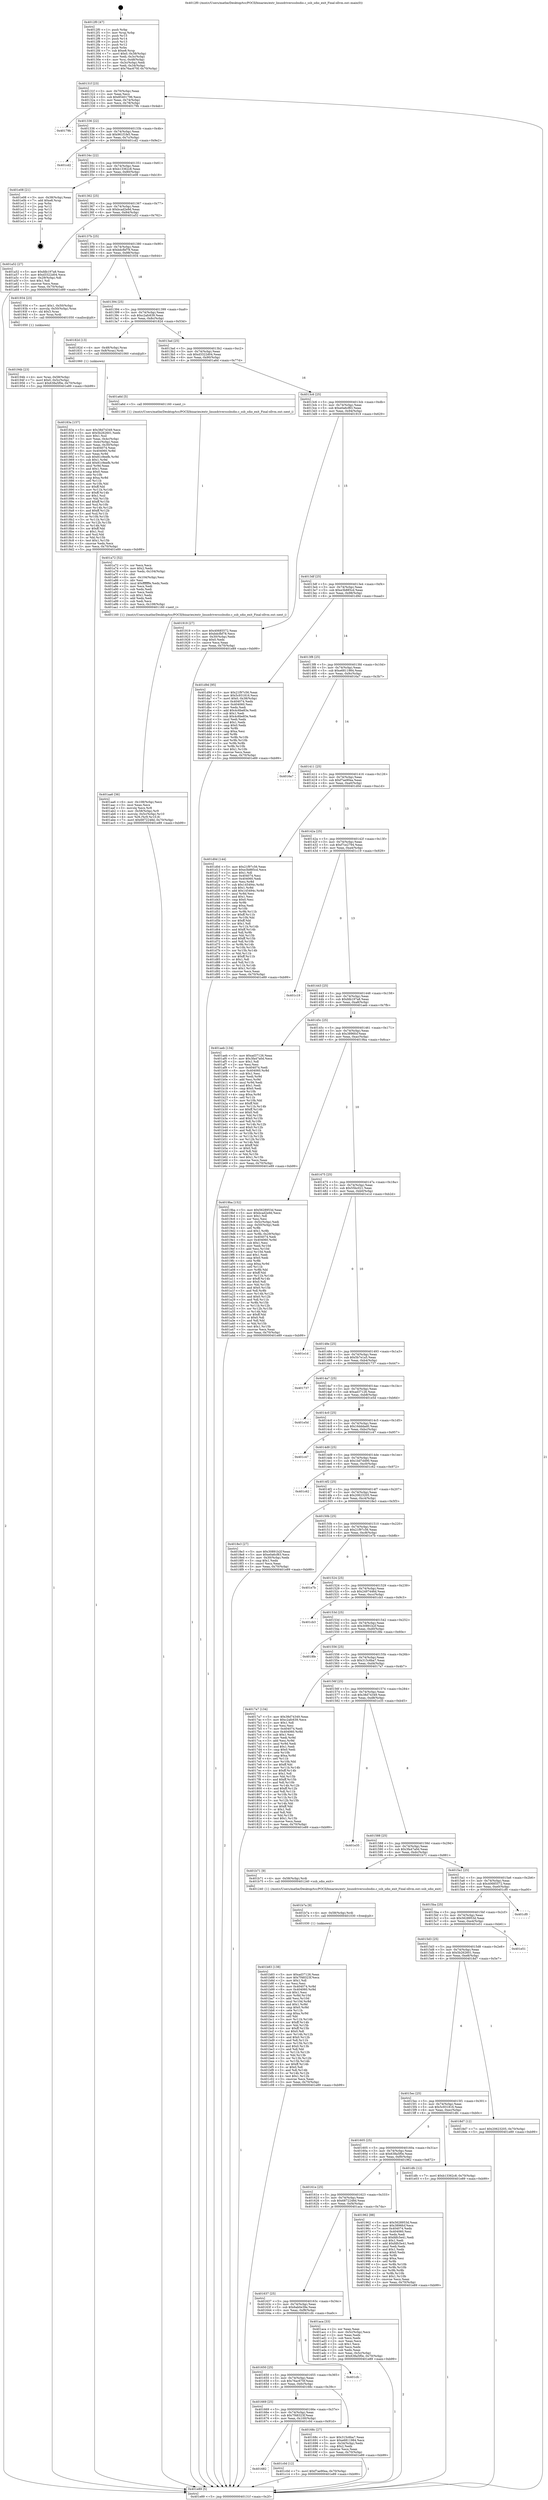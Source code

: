 digraph "0x4012f0" {
  label = "0x4012f0 (/mnt/c/Users/mathe/Desktop/tcc/POCII/binaries/extr_linuxdriversssbsdio.c_ssb_sdio_exit_Final-ollvm.out::main(0))"
  labelloc = "t"
  node[shape=record]

  Entry [label="",width=0.3,height=0.3,shape=circle,fillcolor=black,style=filled]
  "0x40131f" [label="{
     0x40131f [23]\l
     | [instrs]\l
     &nbsp;&nbsp;0x40131f \<+3\>: mov -0x70(%rbp),%eax\l
     &nbsp;&nbsp;0x401322 \<+2\>: mov %eax,%ecx\l
     &nbsp;&nbsp;0x401324 \<+6\>: sub $0x85401796,%ecx\l
     &nbsp;&nbsp;0x40132a \<+3\>: mov %eax,-0x74(%rbp)\l
     &nbsp;&nbsp;0x40132d \<+3\>: mov %ecx,-0x78(%rbp)\l
     &nbsp;&nbsp;0x401330 \<+6\>: je 000000000040179b \<main+0x4ab\>\l
  }"]
  "0x40179b" [label="{
     0x40179b\l
  }", style=dashed]
  "0x401336" [label="{
     0x401336 [22]\l
     | [instrs]\l
     &nbsp;&nbsp;0x401336 \<+5\>: jmp 000000000040133b \<main+0x4b\>\l
     &nbsp;&nbsp;0x40133b \<+3\>: mov -0x74(%rbp),%eax\l
     &nbsp;&nbsp;0x40133e \<+5\>: sub $0x961f1fe5,%eax\l
     &nbsp;&nbsp;0x401343 \<+3\>: mov %eax,-0x7c(%rbp)\l
     &nbsp;&nbsp;0x401346 \<+6\>: je 0000000000401cd2 \<main+0x9e2\>\l
  }"]
  Exit [label="",width=0.3,height=0.3,shape=circle,fillcolor=black,style=filled,peripheries=2]
  "0x401cd2" [label="{
     0x401cd2\l
  }", style=dashed]
  "0x40134c" [label="{
     0x40134c [22]\l
     | [instrs]\l
     &nbsp;&nbsp;0x40134c \<+5\>: jmp 0000000000401351 \<main+0x61\>\l
     &nbsp;&nbsp;0x401351 \<+3\>: mov -0x74(%rbp),%eax\l
     &nbsp;&nbsp;0x401354 \<+5\>: sub $0xb13362c8,%eax\l
     &nbsp;&nbsp;0x401359 \<+3\>: mov %eax,-0x80(%rbp)\l
     &nbsp;&nbsp;0x40135c \<+6\>: je 0000000000401e08 \<main+0xb18\>\l
  }"]
  "0x401682" [label="{
     0x401682\l
  }", style=dashed]
  "0x401e08" [label="{
     0x401e08 [21]\l
     | [instrs]\l
     &nbsp;&nbsp;0x401e08 \<+3\>: mov -0x38(%rbp),%eax\l
     &nbsp;&nbsp;0x401e0b \<+7\>: add $0xe8,%rsp\l
     &nbsp;&nbsp;0x401e12 \<+1\>: pop %rbx\l
     &nbsp;&nbsp;0x401e13 \<+2\>: pop %r12\l
     &nbsp;&nbsp;0x401e15 \<+2\>: pop %r13\l
     &nbsp;&nbsp;0x401e17 \<+2\>: pop %r14\l
     &nbsp;&nbsp;0x401e19 \<+2\>: pop %r15\l
     &nbsp;&nbsp;0x401e1b \<+1\>: pop %rbp\l
     &nbsp;&nbsp;0x401e1c \<+1\>: ret\l
  }"]
  "0x401362" [label="{
     0x401362 [25]\l
     | [instrs]\l
     &nbsp;&nbsp;0x401362 \<+5\>: jmp 0000000000401367 \<main+0x77\>\l
     &nbsp;&nbsp;0x401367 \<+3\>: mov -0x74(%rbp),%eax\l
     &nbsp;&nbsp;0x40136a \<+5\>: sub $0xbcad2e9d,%eax\l
     &nbsp;&nbsp;0x40136f \<+6\>: mov %eax,-0x84(%rbp)\l
     &nbsp;&nbsp;0x401375 \<+6\>: je 0000000000401a52 \<main+0x762\>\l
  }"]
  "0x401c0d" [label="{
     0x401c0d [12]\l
     | [instrs]\l
     &nbsp;&nbsp;0x401c0d \<+7\>: movl $0xf7ae90ea,-0x70(%rbp)\l
     &nbsp;&nbsp;0x401c14 \<+5\>: jmp 0000000000401e89 \<main+0xb99\>\l
  }"]
  "0x401a52" [label="{
     0x401a52 [27]\l
     | [instrs]\l
     &nbsp;&nbsp;0x401a52 \<+5\>: mov $0xfdb197a8,%eax\l
     &nbsp;&nbsp;0x401a57 \<+5\>: mov $0xd3322d04,%ecx\l
     &nbsp;&nbsp;0x401a5c \<+3\>: mov -0x29(%rbp),%dl\l
     &nbsp;&nbsp;0x401a5f \<+3\>: test $0x1,%dl\l
     &nbsp;&nbsp;0x401a62 \<+3\>: cmovne %ecx,%eax\l
     &nbsp;&nbsp;0x401a65 \<+3\>: mov %eax,-0x70(%rbp)\l
     &nbsp;&nbsp;0x401a68 \<+5\>: jmp 0000000000401e89 \<main+0xb99\>\l
  }"]
  "0x40137b" [label="{
     0x40137b [25]\l
     | [instrs]\l
     &nbsp;&nbsp;0x40137b \<+5\>: jmp 0000000000401380 \<main+0x90\>\l
     &nbsp;&nbsp;0x401380 \<+3\>: mov -0x74(%rbp),%eax\l
     &nbsp;&nbsp;0x401383 \<+5\>: sub $0xbdcfbf78,%eax\l
     &nbsp;&nbsp;0x401388 \<+6\>: mov %eax,-0x88(%rbp)\l
     &nbsp;&nbsp;0x40138e \<+6\>: je 0000000000401934 \<main+0x644\>\l
  }"]
  "0x401b83" [label="{
     0x401b83 [138]\l
     | [instrs]\l
     &nbsp;&nbsp;0x401b83 \<+5\>: mov $0xad37126,%eax\l
     &nbsp;&nbsp;0x401b88 \<+5\>: mov $0x7f48323f,%ecx\l
     &nbsp;&nbsp;0x401b8d \<+2\>: mov $0x1,%dl\l
     &nbsp;&nbsp;0x401b8f \<+2\>: xor %esi,%esi\l
     &nbsp;&nbsp;0x401b91 \<+8\>: mov 0x404074,%r8d\l
     &nbsp;&nbsp;0x401b99 \<+8\>: mov 0x404060,%r9d\l
     &nbsp;&nbsp;0x401ba1 \<+3\>: sub $0x1,%esi\l
     &nbsp;&nbsp;0x401ba4 \<+3\>: mov %r8d,%r10d\l
     &nbsp;&nbsp;0x401ba7 \<+3\>: add %esi,%r10d\l
     &nbsp;&nbsp;0x401baa \<+4\>: imul %r10d,%r8d\l
     &nbsp;&nbsp;0x401bae \<+4\>: and $0x1,%r8d\l
     &nbsp;&nbsp;0x401bb2 \<+4\>: cmp $0x0,%r8d\l
     &nbsp;&nbsp;0x401bb6 \<+4\>: sete %r11b\l
     &nbsp;&nbsp;0x401bba \<+4\>: cmp $0xa,%r9d\l
     &nbsp;&nbsp;0x401bbe \<+3\>: setl %bl\l
     &nbsp;&nbsp;0x401bc1 \<+3\>: mov %r11b,%r14b\l
     &nbsp;&nbsp;0x401bc4 \<+4\>: xor $0xff,%r14b\l
     &nbsp;&nbsp;0x401bc8 \<+3\>: mov %bl,%r15b\l
     &nbsp;&nbsp;0x401bcb \<+4\>: xor $0xff,%r15b\l
     &nbsp;&nbsp;0x401bcf \<+3\>: xor $0x0,%dl\l
     &nbsp;&nbsp;0x401bd2 \<+3\>: mov %r14b,%r12b\l
     &nbsp;&nbsp;0x401bd5 \<+4\>: and $0x0,%r12b\l
     &nbsp;&nbsp;0x401bd9 \<+3\>: and %dl,%r11b\l
     &nbsp;&nbsp;0x401bdc \<+3\>: mov %r15b,%r13b\l
     &nbsp;&nbsp;0x401bdf \<+4\>: and $0x0,%r13b\l
     &nbsp;&nbsp;0x401be3 \<+2\>: and %dl,%bl\l
     &nbsp;&nbsp;0x401be5 \<+3\>: or %r11b,%r12b\l
     &nbsp;&nbsp;0x401be8 \<+3\>: or %bl,%r13b\l
     &nbsp;&nbsp;0x401beb \<+3\>: xor %r13b,%r12b\l
     &nbsp;&nbsp;0x401bee \<+3\>: or %r15b,%r14b\l
     &nbsp;&nbsp;0x401bf1 \<+4\>: xor $0xff,%r14b\l
     &nbsp;&nbsp;0x401bf5 \<+3\>: or $0x0,%dl\l
     &nbsp;&nbsp;0x401bf8 \<+3\>: and %dl,%r14b\l
     &nbsp;&nbsp;0x401bfb \<+3\>: or %r14b,%r12b\l
     &nbsp;&nbsp;0x401bfe \<+4\>: test $0x1,%r12b\l
     &nbsp;&nbsp;0x401c02 \<+3\>: cmovne %ecx,%eax\l
     &nbsp;&nbsp;0x401c05 \<+3\>: mov %eax,-0x70(%rbp)\l
     &nbsp;&nbsp;0x401c08 \<+5\>: jmp 0000000000401e89 \<main+0xb99\>\l
  }"]
  "0x401934" [label="{
     0x401934 [23]\l
     | [instrs]\l
     &nbsp;&nbsp;0x401934 \<+7\>: movl $0x1,-0x50(%rbp)\l
     &nbsp;&nbsp;0x40193b \<+4\>: movslq -0x50(%rbp),%rax\l
     &nbsp;&nbsp;0x40193f \<+4\>: shl $0x3,%rax\l
     &nbsp;&nbsp;0x401943 \<+3\>: mov %rax,%rdi\l
     &nbsp;&nbsp;0x401946 \<+5\>: call 0000000000401050 \<malloc@plt\>\l
     | [calls]\l
     &nbsp;&nbsp;0x401050 \{1\} (unknown)\l
  }"]
  "0x401394" [label="{
     0x401394 [25]\l
     | [instrs]\l
     &nbsp;&nbsp;0x401394 \<+5\>: jmp 0000000000401399 \<main+0xa9\>\l
     &nbsp;&nbsp;0x401399 \<+3\>: mov -0x74(%rbp),%eax\l
     &nbsp;&nbsp;0x40139c \<+5\>: sub $0xc2afc639,%eax\l
     &nbsp;&nbsp;0x4013a1 \<+6\>: mov %eax,-0x8c(%rbp)\l
     &nbsp;&nbsp;0x4013a7 \<+6\>: je 000000000040182d \<main+0x53d\>\l
  }"]
  "0x401b7a" [label="{
     0x401b7a [9]\l
     | [instrs]\l
     &nbsp;&nbsp;0x401b7a \<+4\>: mov -0x58(%rbp),%rdi\l
     &nbsp;&nbsp;0x401b7e \<+5\>: call 0000000000401030 \<free@plt\>\l
     | [calls]\l
     &nbsp;&nbsp;0x401030 \{1\} (unknown)\l
  }"]
  "0x40182d" [label="{
     0x40182d [13]\l
     | [instrs]\l
     &nbsp;&nbsp;0x40182d \<+4\>: mov -0x48(%rbp),%rax\l
     &nbsp;&nbsp;0x401831 \<+4\>: mov 0x8(%rax),%rdi\l
     &nbsp;&nbsp;0x401835 \<+5\>: call 0000000000401060 \<atoi@plt\>\l
     | [calls]\l
     &nbsp;&nbsp;0x401060 \{1\} (unknown)\l
  }"]
  "0x4013ad" [label="{
     0x4013ad [25]\l
     | [instrs]\l
     &nbsp;&nbsp;0x4013ad \<+5\>: jmp 00000000004013b2 \<main+0xc2\>\l
     &nbsp;&nbsp;0x4013b2 \<+3\>: mov -0x74(%rbp),%eax\l
     &nbsp;&nbsp;0x4013b5 \<+5\>: sub $0xd3322d04,%eax\l
     &nbsp;&nbsp;0x4013ba \<+6\>: mov %eax,-0x90(%rbp)\l
     &nbsp;&nbsp;0x4013c0 \<+6\>: je 0000000000401a6d \<main+0x77d\>\l
  }"]
  "0x401aa6" [label="{
     0x401aa6 [36]\l
     | [instrs]\l
     &nbsp;&nbsp;0x401aa6 \<+6\>: mov -0x108(%rbp),%ecx\l
     &nbsp;&nbsp;0x401aac \<+3\>: imul %eax,%ecx\l
     &nbsp;&nbsp;0x401aaf \<+3\>: movslq %ecx,%r8\l
     &nbsp;&nbsp;0x401ab2 \<+4\>: mov -0x58(%rbp),%r9\l
     &nbsp;&nbsp;0x401ab6 \<+4\>: movslq -0x5c(%rbp),%r10\l
     &nbsp;&nbsp;0x401aba \<+4\>: mov %r8,(%r9,%r10,8)\l
     &nbsp;&nbsp;0x401abe \<+7\>: movl $0x6872248d,-0x70(%rbp)\l
     &nbsp;&nbsp;0x401ac5 \<+5\>: jmp 0000000000401e89 \<main+0xb99\>\l
  }"]
  "0x401a6d" [label="{
     0x401a6d [5]\l
     | [instrs]\l
     &nbsp;&nbsp;0x401a6d \<+5\>: call 0000000000401160 \<next_i\>\l
     | [calls]\l
     &nbsp;&nbsp;0x401160 \{1\} (/mnt/c/Users/mathe/Desktop/tcc/POCII/binaries/extr_linuxdriversssbsdio.c_ssb_sdio_exit_Final-ollvm.out::next_i)\l
  }"]
  "0x4013c6" [label="{
     0x4013c6 [25]\l
     | [instrs]\l
     &nbsp;&nbsp;0x4013c6 \<+5\>: jmp 00000000004013cb \<main+0xdb\>\l
     &nbsp;&nbsp;0x4013cb \<+3\>: mov -0x74(%rbp),%eax\l
     &nbsp;&nbsp;0x4013ce \<+5\>: sub $0xe0a6cf83,%eax\l
     &nbsp;&nbsp;0x4013d3 \<+6\>: mov %eax,-0x94(%rbp)\l
     &nbsp;&nbsp;0x4013d9 \<+6\>: je 0000000000401919 \<main+0x629\>\l
  }"]
  "0x401a72" [label="{
     0x401a72 [52]\l
     | [instrs]\l
     &nbsp;&nbsp;0x401a72 \<+2\>: xor %ecx,%ecx\l
     &nbsp;&nbsp;0x401a74 \<+5\>: mov $0x2,%edx\l
     &nbsp;&nbsp;0x401a79 \<+6\>: mov %edx,-0x104(%rbp)\l
     &nbsp;&nbsp;0x401a7f \<+1\>: cltd\l
     &nbsp;&nbsp;0x401a80 \<+6\>: mov -0x104(%rbp),%esi\l
     &nbsp;&nbsp;0x401a86 \<+2\>: idiv %esi\l
     &nbsp;&nbsp;0x401a88 \<+6\>: imul $0xfffffffe,%edx,%edx\l
     &nbsp;&nbsp;0x401a8e \<+2\>: mov %ecx,%edi\l
     &nbsp;&nbsp;0x401a90 \<+2\>: sub %edx,%edi\l
     &nbsp;&nbsp;0x401a92 \<+2\>: mov %ecx,%edx\l
     &nbsp;&nbsp;0x401a94 \<+3\>: sub $0x1,%edx\l
     &nbsp;&nbsp;0x401a97 \<+2\>: add %edx,%edi\l
     &nbsp;&nbsp;0x401a99 \<+2\>: sub %edi,%ecx\l
     &nbsp;&nbsp;0x401a9b \<+6\>: mov %ecx,-0x108(%rbp)\l
     &nbsp;&nbsp;0x401aa1 \<+5\>: call 0000000000401160 \<next_i\>\l
     | [calls]\l
     &nbsp;&nbsp;0x401160 \{1\} (/mnt/c/Users/mathe/Desktop/tcc/POCII/binaries/extr_linuxdriversssbsdio.c_ssb_sdio_exit_Final-ollvm.out::next_i)\l
  }"]
  "0x401919" [label="{
     0x401919 [27]\l
     | [instrs]\l
     &nbsp;&nbsp;0x401919 \<+5\>: mov $0x40685572,%eax\l
     &nbsp;&nbsp;0x40191e \<+5\>: mov $0xbdcfbf78,%ecx\l
     &nbsp;&nbsp;0x401923 \<+3\>: mov -0x30(%rbp),%edx\l
     &nbsp;&nbsp;0x401926 \<+3\>: cmp $0x0,%edx\l
     &nbsp;&nbsp;0x401929 \<+3\>: cmove %ecx,%eax\l
     &nbsp;&nbsp;0x40192c \<+3\>: mov %eax,-0x70(%rbp)\l
     &nbsp;&nbsp;0x40192f \<+5\>: jmp 0000000000401e89 \<main+0xb99\>\l
  }"]
  "0x4013df" [label="{
     0x4013df [25]\l
     | [instrs]\l
     &nbsp;&nbsp;0x4013df \<+5\>: jmp 00000000004013e4 \<main+0xf4\>\l
     &nbsp;&nbsp;0x4013e4 \<+3\>: mov -0x74(%rbp),%eax\l
     &nbsp;&nbsp;0x4013e7 \<+5\>: sub $0xe3b885cd,%eax\l
     &nbsp;&nbsp;0x4013ec \<+6\>: mov %eax,-0x98(%rbp)\l
     &nbsp;&nbsp;0x4013f2 \<+6\>: je 0000000000401d9d \<main+0xaad\>\l
  }"]
  "0x40194b" [label="{
     0x40194b [23]\l
     | [instrs]\l
     &nbsp;&nbsp;0x40194b \<+4\>: mov %rax,-0x58(%rbp)\l
     &nbsp;&nbsp;0x40194f \<+7\>: movl $0x0,-0x5c(%rbp)\l
     &nbsp;&nbsp;0x401956 \<+7\>: movl $0x638a5f0e,-0x70(%rbp)\l
     &nbsp;&nbsp;0x40195d \<+5\>: jmp 0000000000401e89 \<main+0xb99\>\l
  }"]
  "0x401d9d" [label="{
     0x401d9d [95]\l
     | [instrs]\l
     &nbsp;&nbsp;0x401d9d \<+5\>: mov $0x21f97c56,%eax\l
     &nbsp;&nbsp;0x401da2 \<+5\>: mov $0x5c931816,%ecx\l
     &nbsp;&nbsp;0x401da7 \<+7\>: movl $0x0,-0x38(%rbp)\l
     &nbsp;&nbsp;0x401dae \<+7\>: mov 0x404074,%edx\l
     &nbsp;&nbsp;0x401db5 \<+7\>: mov 0x404060,%esi\l
     &nbsp;&nbsp;0x401dbc \<+2\>: mov %edx,%edi\l
     &nbsp;&nbsp;0x401dbe \<+6\>: add $0x4c6be83e,%edi\l
     &nbsp;&nbsp;0x401dc4 \<+3\>: sub $0x1,%edi\l
     &nbsp;&nbsp;0x401dc7 \<+6\>: sub $0x4c6be83e,%edi\l
     &nbsp;&nbsp;0x401dcd \<+3\>: imul %edi,%edx\l
     &nbsp;&nbsp;0x401dd0 \<+3\>: and $0x1,%edx\l
     &nbsp;&nbsp;0x401dd3 \<+3\>: cmp $0x0,%edx\l
     &nbsp;&nbsp;0x401dd6 \<+4\>: sete %r8b\l
     &nbsp;&nbsp;0x401dda \<+3\>: cmp $0xa,%esi\l
     &nbsp;&nbsp;0x401ddd \<+4\>: setl %r9b\l
     &nbsp;&nbsp;0x401de1 \<+3\>: mov %r8b,%r10b\l
     &nbsp;&nbsp;0x401de4 \<+3\>: and %r9b,%r10b\l
     &nbsp;&nbsp;0x401de7 \<+3\>: xor %r9b,%r8b\l
     &nbsp;&nbsp;0x401dea \<+3\>: or %r8b,%r10b\l
     &nbsp;&nbsp;0x401ded \<+4\>: test $0x1,%r10b\l
     &nbsp;&nbsp;0x401df1 \<+3\>: cmovne %ecx,%eax\l
     &nbsp;&nbsp;0x401df4 \<+3\>: mov %eax,-0x70(%rbp)\l
     &nbsp;&nbsp;0x401df7 \<+5\>: jmp 0000000000401e89 \<main+0xb99\>\l
  }"]
  "0x4013f8" [label="{
     0x4013f8 [25]\l
     | [instrs]\l
     &nbsp;&nbsp;0x4013f8 \<+5\>: jmp 00000000004013fd \<main+0x10d\>\l
     &nbsp;&nbsp;0x4013fd \<+3\>: mov -0x74(%rbp),%eax\l
     &nbsp;&nbsp;0x401400 \<+5\>: sub $0xe6811984,%eax\l
     &nbsp;&nbsp;0x401405 \<+6\>: mov %eax,-0x9c(%rbp)\l
     &nbsp;&nbsp;0x40140b \<+6\>: je 00000000004016a7 \<main+0x3b7\>\l
  }"]
  "0x40183a" [label="{
     0x40183a [157]\l
     | [instrs]\l
     &nbsp;&nbsp;0x40183a \<+5\>: mov $0x38d74349,%ecx\l
     &nbsp;&nbsp;0x40183f \<+5\>: mov $0x5b262601,%edx\l
     &nbsp;&nbsp;0x401844 \<+3\>: mov $0x1,%sil\l
     &nbsp;&nbsp;0x401847 \<+3\>: mov %eax,-0x4c(%rbp)\l
     &nbsp;&nbsp;0x40184a \<+3\>: mov -0x4c(%rbp),%eax\l
     &nbsp;&nbsp;0x40184d \<+3\>: mov %eax,-0x30(%rbp)\l
     &nbsp;&nbsp;0x401850 \<+7\>: mov 0x404074,%eax\l
     &nbsp;&nbsp;0x401857 \<+8\>: mov 0x404060,%r8d\l
     &nbsp;&nbsp;0x40185f \<+3\>: mov %eax,%r9d\l
     &nbsp;&nbsp;0x401862 \<+7\>: sub $0x81c9eefb,%r9d\l
     &nbsp;&nbsp;0x401869 \<+4\>: sub $0x1,%r9d\l
     &nbsp;&nbsp;0x40186d \<+7\>: add $0x81c9eefb,%r9d\l
     &nbsp;&nbsp;0x401874 \<+4\>: imul %r9d,%eax\l
     &nbsp;&nbsp;0x401878 \<+3\>: and $0x1,%eax\l
     &nbsp;&nbsp;0x40187b \<+3\>: cmp $0x0,%eax\l
     &nbsp;&nbsp;0x40187e \<+4\>: sete %r10b\l
     &nbsp;&nbsp;0x401882 \<+4\>: cmp $0xa,%r8d\l
     &nbsp;&nbsp;0x401886 \<+4\>: setl %r11b\l
     &nbsp;&nbsp;0x40188a \<+3\>: mov %r10b,%bl\l
     &nbsp;&nbsp;0x40188d \<+3\>: xor $0xff,%bl\l
     &nbsp;&nbsp;0x401890 \<+3\>: mov %r11b,%r14b\l
     &nbsp;&nbsp;0x401893 \<+4\>: xor $0xff,%r14b\l
     &nbsp;&nbsp;0x401897 \<+4\>: xor $0x1,%sil\l
     &nbsp;&nbsp;0x40189b \<+3\>: mov %bl,%r15b\l
     &nbsp;&nbsp;0x40189e \<+4\>: and $0xff,%r15b\l
     &nbsp;&nbsp;0x4018a2 \<+3\>: and %sil,%r10b\l
     &nbsp;&nbsp;0x4018a5 \<+3\>: mov %r14b,%r12b\l
     &nbsp;&nbsp;0x4018a8 \<+4\>: and $0xff,%r12b\l
     &nbsp;&nbsp;0x4018ac \<+3\>: and %sil,%r11b\l
     &nbsp;&nbsp;0x4018af \<+3\>: or %r10b,%r15b\l
     &nbsp;&nbsp;0x4018b2 \<+3\>: or %r11b,%r12b\l
     &nbsp;&nbsp;0x4018b5 \<+3\>: xor %r12b,%r15b\l
     &nbsp;&nbsp;0x4018b8 \<+3\>: or %r14b,%bl\l
     &nbsp;&nbsp;0x4018bb \<+3\>: xor $0xff,%bl\l
     &nbsp;&nbsp;0x4018be \<+4\>: or $0x1,%sil\l
     &nbsp;&nbsp;0x4018c2 \<+3\>: and %sil,%bl\l
     &nbsp;&nbsp;0x4018c5 \<+3\>: or %bl,%r15b\l
     &nbsp;&nbsp;0x4018c8 \<+4\>: test $0x1,%r15b\l
     &nbsp;&nbsp;0x4018cc \<+3\>: cmovne %edx,%ecx\l
     &nbsp;&nbsp;0x4018cf \<+3\>: mov %ecx,-0x70(%rbp)\l
     &nbsp;&nbsp;0x4018d2 \<+5\>: jmp 0000000000401e89 \<main+0xb99\>\l
  }"]
  "0x4016a7" [label="{
     0x4016a7\l
  }", style=dashed]
  "0x401411" [label="{
     0x401411 [25]\l
     | [instrs]\l
     &nbsp;&nbsp;0x401411 \<+5\>: jmp 0000000000401416 \<main+0x126\>\l
     &nbsp;&nbsp;0x401416 \<+3\>: mov -0x74(%rbp),%eax\l
     &nbsp;&nbsp;0x401419 \<+5\>: sub $0xf7ae90ea,%eax\l
     &nbsp;&nbsp;0x40141e \<+6\>: mov %eax,-0xa0(%rbp)\l
     &nbsp;&nbsp;0x401424 \<+6\>: je 0000000000401d0d \<main+0xa1d\>\l
  }"]
  "0x4012f0" [label="{
     0x4012f0 [47]\l
     | [instrs]\l
     &nbsp;&nbsp;0x4012f0 \<+1\>: push %rbp\l
     &nbsp;&nbsp;0x4012f1 \<+3\>: mov %rsp,%rbp\l
     &nbsp;&nbsp;0x4012f4 \<+2\>: push %r15\l
     &nbsp;&nbsp;0x4012f6 \<+2\>: push %r14\l
     &nbsp;&nbsp;0x4012f8 \<+2\>: push %r13\l
     &nbsp;&nbsp;0x4012fa \<+2\>: push %r12\l
     &nbsp;&nbsp;0x4012fc \<+1\>: push %rbx\l
     &nbsp;&nbsp;0x4012fd \<+7\>: sub $0xe8,%rsp\l
     &nbsp;&nbsp;0x401304 \<+7\>: movl $0x0,-0x38(%rbp)\l
     &nbsp;&nbsp;0x40130b \<+3\>: mov %edi,-0x3c(%rbp)\l
     &nbsp;&nbsp;0x40130e \<+4\>: mov %rsi,-0x48(%rbp)\l
     &nbsp;&nbsp;0x401312 \<+3\>: mov -0x3c(%rbp),%edi\l
     &nbsp;&nbsp;0x401315 \<+3\>: mov %edi,-0x34(%rbp)\l
     &nbsp;&nbsp;0x401318 \<+7\>: movl $0x76ac670f,-0x70(%rbp)\l
  }"]
  "0x401d0d" [label="{
     0x401d0d [144]\l
     | [instrs]\l
     &nbsp;&nbsp;0x401d0d \<+5\>: mov $0x21f97c56,%eax\l
     &nbsp;&nbsp;0x401d12 \<+5\>: mov $0xe3b885cd,%ecx\l
     &nbsp;&nbsp;0x401d17 \<+2\>: mov $0x1,%dl\l
     &nbsp;&nbsp;0x401d19 \<+7\>: mov 0x404074,%esi\l
     &nbsp;&nbsp;0x401d20 \<+7\>: mov 0x404060,%edi\l
     &nbsp;&nbsp;0x401d27 \<+3\>: mov %esi,%r8d\l
     &nbsp;&nbsp;0x401d2a \<+7\>: sub $0x145494c,%r8d\l
     &nbsp;&nbsp;0x401d31 \<+4\>: sub $0x1,%r8d\l
     &nbsp;&nbsp;0x401d35 \<+7\>: add $0x145494c,%r8d\l
     &nbsp;&nbsp;0x401d3c \<+4\>: imul %r8d,%esi\l
     &nbsp;&nbsp;0x401d40 \<+3\>: and $0x1,%esi\l
     &nbsp;&nbsp;0x401d43 \<+3\>: cmp $0x0,%esi\l
     &nbsp;&nbsp;0x401d46 \<+4\>: sete %r9b\l
     &nbsp;&nbsp;0x401d4a \<+3\>: cmp $0xa,%edi\l
     &nbsp;&nbsp;0x401d4d \<+4\>: setl %r10b\l
     &nbsp;&nbsp;0x401d51 \<+3\>: mov %r9b,%r11b\l
     &nbsp;&nbsp;0x401d54 \<+4\>: xor $0xff,%r11b\l
     &nbsp;&nbsp;0x401d58 \<+3\>: mov %r10b,%bl\l
     &nbsp;&nbsp;0x401d5b \<+3\>: xor $0xff,%bl\l
     &nbsp;&nbsp;0x401d5e \<+3\>: xor $0x1,%dl\l
     &nbsp;&nbsp;0x401d61 \<+3\>: mov %r11b,%r14b\l
     &nbsp;&nbsp;0x401d64 \<+4\>: and $0xff,%r14b\l
     &nbsp;&nbsp;0x401d68 \<+3\>: and %dl,%r9b\l
     &nbsp;&nbsp;0x401d6b \<+3\>: mov %bl,%r15b\l
     &nbsp;&nbsp;0x401d6e \<+4\>: and $0xff,%r15b\l
     &nbsp;&nbsp;0x401d72 \<+3\>: and %dl,%r10b\l
     &nbsp;&nbsp;0x401d75 \<+3\>: or %r9b,%r14b\l
     &nbsp;&nbsp;0x401d78 \<+3\>: or %r10b,%r15b\l
     &nbsp;&nbsp;0x401d7b \<+3\>: xor %r15b,%r14b\l
     &nbsp;&nbsp;0x401d7e \<+3\>: or %bl,%r11b\l
     &nbsp;&nbsp;0x401d81 \<+4\>: xor $0xff,%r11b\l
     &nbsp;&nbsp;0x401d85 \<+3\>: or $0x1,%dl\l
     &nbsp;&nbsp;0x401d88 \<+3\>: and %dl,%r11b\l
     &nbsp;&nbsp;0x401d8b \<+3\>: or %r11b,%r14b\l
     &nbsp;&nbsp;0x401d8e \<+4\>: test $0x1,%r14b\l
     &nbsp;&nbsp;0x401d92 \<+3\>: cmovne %ecx,%eax\l
     &nbsp;&nbsp;0x401d95 \<+3\>: mov %eax,-0x70(%rbp)\l
     &nbsp;&nbsp;0x401d98 \<+5\>: jmp 0000000000401e89 \<main+0xb99\>\l
  }"]
  "0x40142a" [label="{
     0x40142a [25]\l
     | [instrs]\l
     &nbsp;&nbsp;0x40142a \<+5\>: jmp 000000000040142f \<main+0x13f\>\l
     &nbsp;&nbsp;0x40142f \<+3\>: mov -0x74(%rbp),%eax\l
     &nbsp;&nbsp;0x401432 \<+5\>: sub $0xf7ce2794,%eax\l
     &nbsp;&nbsp;0x401437 \<+6\>: mov %eax,-0xa4(%rbp)\l
     &nbsp;&nbsp;0x40143d \<+6\>: je 0000000000401c19 \<main+0x929\>\l
  }"]
  "0x401e89" [label="{
     0x401e89 [5]\l
     | [instrs]\l
     &nbsp;&nbsp;0x401e89 \<+5\>: jmp 000000000040131f \<main+0x2f\>\l
  }"]
  "0x401c19" [label="{
     0x401c19\l
  }", style=dashed]
  "0x401443" [label="{
     0x401443 [25]\l
     | [instrs]\l
     &nbsp;&nbsp;0x401443 \<+5\>: jmp 0000000000401448 \<main+0x158\>\l
     &nbsp;&nbsp;0x401448 \<+3\>: mov -0x74(%rbp),%eax\l
     &nbsp;&nbsp;0x40144b \<+5\>: sub $0xfdb197a8,%eax\l
     &nbsp;&nbsp;0x401450 \<+6\>: mov %eax,-0xa8(%rbp)\l
     &nbsp;&nbsp;0x401456 \<+6\>: je 0000000000401aeb \<main+0x7fb\>\l
  }"]
  "0x401669" [label="{
     0x401669 [25]\l
     | [instrs]\l
     &nbsp;&nbsp;0x401669 \<+5\>: jmp 000000000040166e \<main+0x37e\>\l
     &nbsp;&nbsp;0x40166e \<+3\>: mov -0x74(%rbp),%eax\l
     &nbsp;&nbsp;0x401671 \<+5\>: sub $0x7f48323f,%eax\l
     &nbsp;&nbsp;0x401676 \<+6\>: mov %eax,-0x100(%rbp)\l
     &nbsp;&nbsp;0x40167c \<+6\>: je 0000000000401c0d \<main+0x91d\>\l
  }"]
  "0x401aeb" [label="{
     0x401aeb [134]\l
     | [instrs]\l
     &nbsp;&nbsp;0x401aeb \<+5\>: mov $0xad37126,%eax\l
     &nbsp;&nbsp;0x401af0 \<+5\>: mov $0x3fa47a0d,%ecx\l
     &nbsp;&nbsp;0x401af5 \<+2\>: mov $0x1,%dl\l
     &nbsp;&nbsp;0x401af7 \<+2\>: xor %esi,%esi\l
     &nbsp;&nbsp;0x401af9 \<+7\>: mov 0x404074,%edi\l
     &nbsp;&nbsp;0x401b00 \<+8\>: mov 0x404060,%r8d\l
     &nbsp;&nbsp;0x401b08 \<+3\>: sub $0x1,%esi\l
     &nbsp;&nbsp;0x401b0b \<+3\>: mov %edi,%r9d\l
     &nbsp;&nbsp;0x401b0e \<+3\>: add %esi,%r9d\l
     &nbsp;&nbsp;0x401b11 \<+4\>: imul %r9d,%edi\l
     &nbsp;&nbsp;0x401b15 \<+3\>: and $0x1,%edi\l
     &nbsp;&nbsp;0x401b18 \<+3\>: cmp $0x0,%edi\l
     &nbsp;&nbsp;0x401b1b \<+4\>: sete %r10b\l
     &nbsp;&nbsp;0x401b1f \<+4\>: cmp $0xa,%r8d\l
     &nbsp;&nbsp;0x401b23 \<+4\>: setl %r11b\l
     &nbsp;&nbsp;0x401b27 \<+3\>: mov %r10b,%bl\l
     &nbsp;&nbsp;0x401b2a \<+3\>: xor $0xff,%bl\l
     &nbsp;&nbsp;0x401b2d \<+3\>: mov %r11b,%r14b\l
     &nbsp;&nbsp;0x401b30 \<+4\>: xor $0xff,%r14b\l
     &nbsp;&nbsp;0x401b34 \<+3\>: xor $0x0,%dl\l
     &nbsp;&nbsp;0x401b37 \<+3\>: mov %bl,%r15b\l
     &nbsp;&nbsp;0x401b3a \<+4\>: and $0x0,%r15b\l
     &nbsp;&nbsp;0x401b3e \<+3\>: and %dl,%r10b\l
     &nbsp;&nbsp;0x401b41 \<+3\>: mov %r14b,%r12b\l
     &nbsp;&nbsp;0x401b44 \<+4\>: and $0x0,%r12b\l
     &nbsp;&nbsp;0x401b48 \<+3\>: and %dl,%r11b\l
     &nbsp;&nbsp;0x401b4b \<+3\>: or %r10b,%r15b\l
     &nbsp;&nbsp;0x401b4e \<+3\>: or %r11b,%r12b\l
     &nbsp;&nbsp;0x401b51 \<+3\>: xor %r12b,%r15b\l
     &nbsp;&nbsp;0x401b54 \<+3\>: or %r14b,%bl\l
     &nbsp;&nbsp;0x401b57 \<+3\>: xor $0xff,%bl\l
     &nbsp;&nbsp;0x401b5a \<+3\>: or $0x0,%dl\l
     &nbsp;&nbsp;0x401b5d \<+2\>: and %dl,%bl\l
     &nbsp;&nbsp;0x401b5f \<+3\>: or %bl,%r15b\l
     &nbsp;&nbsp;0x401b62 \<+4\>: test $0x1,%r15b\l
     &nbsp;&nbsp;0x401b66 \<+3\>: cmovne %ecx,%eax\l
     &nbsp;&nbsp;0x401b69 \<+3\>: mov %eax,-0x70(%rbp)\l
     &nbsp;&nbsp;0x401b6c \<+5\>: jmp 0000000000401e89 \<main+0xb99\>\l
  }"]
  "0x40145c" [label="{
     0x40145c [25]\l
     | [instrs]\l
     &nbsp;&nbsp;0x40145c \<+5\>: jmp 0000000000401461 \<main+0x171\>\l
     &nbsp;&nbsp;0x401461 \<+3\>: mov -0x74(%rbp),%eax\l
     &nbsp;&nbsp;0x401464 \<+5\>: sub $0x3896fcf,%eax\l
     &nbsp;&nbsp;0x401469 \<+6\>: mov %eax,-0xac(%rbp)\l
     &nbsp;&nbsp;0x40146f \<+6\>: je 00000000004019ba \<main+0x6ca\>\l
  }"]
  "0x40168c" [label="{
     0x40168c [27]\l
     | [instrs]\l
     &nbsp;&nbsp;0x40168c \<+5\>: mov $0x315c6ba7,%eax\l
     &nbsp;&nbsp;0x401691 \<+5\>: mov $0xe6811984,%ecx\l
     &nbsp;&nbsp;0x401696 \<+3\>: mov -0x34(%rbp),%edx\l
     &nbsp;&nbsp;0x401699 \<+3\>: cmp $0x2,%edx\l
     &nbsp;&nbsp;0x40169c \<+3\>: cmovne %ecx,%eax\l
     &nbsp;&nbsp;0x40169f \<+3\>: mov %eax,-0x70(%rbp)\l
     &nbsp;&nbsp;0x4016a2 \<+5\>: jmp 0000000000401e89 \<main+0xb99\>\l
  }"]
  "0x4019ba" [label="{
     0x4019ba [152]\l
     | [instrs]\l
     &nbsp;&nbsp;0x4019ba \<+5\>: mov $0x5628953d,%eax\l
     &nbsp;&nbsp;0x4019bf \<+5\>: mov $0xbcad2e9d,%ecx\l
     &nbsp;&nbsp;0x4019c4 \<+2\>: mov $0x1,%dl\l
     &nbsp;&nbsp;0x4019c6 \<+2\>: xor %esi,%esi\l
     &nbsp;&nbsp;0x4019c8 \<+3\>: mov -0x5c(%rbp),%edi\l
     &nbsp;&nbsp;0x4019cb \<+3\>: cmp -0x50(%rbp),%edi\l
     &nbsp;&nbsp;0x4019ce \<+4\>: setl %r8b\l
     &nbsp;&nbsp;0x4019d2 \<+4\>: and $0x1,%r8b\l
     &nbsp;&nbsp;0x4019d6 \<+4\>: mov %r8b,-0x29(%rbp)\l
     &nbsp;&nbsp;0x4019da \<+7\>: mov 0x404074,%edi\l
     &nbsp;&nbsp;0x4019e1 \<+8\>: mov 0x404060,%r9d\l
     &nbsp;&nbsp;0x4019e9 \<+3\>: sub $0x1,%esi\l
     &nbsp;&nbsp;0x4019ec \<+3\>: mov %edi,%r10d\l
     &nbsp;&nbsp;0x4019ef \<+3\>: add %esi,%r10d\l
     &nbsp;&nbsp;0x4019f2 \<+4\>: imul %r10d,%edi\l
     &nbsp;&nbsp;0x4019f6 \<+3\>: and $0x1,%edi\l
     &nbsp;&nbsp;0x4019f9 \<+3\>: cmp $0x0,%edi\l
     &nbsp;&nbsp;0x4019fc \<+4\>: sete %r8b\l
     &nbsp;&nbsp;0x401a00 \<+4\>: cmp $0xa,%r9d\l
     &nbsp;&nbsp;0x401a04 \<+4\>: setl %r11b\l
     &nbsp;&nbsp;0x401a08 \<+3\>: mov %r8b,%bl\l
     &nbsp;&nbsp;0x401a0b \<+3\>: xor $0xff,%bl\l
     &nbsp;&nbsp;0x401a0e \<+3\>: mov %r11b,%r14b\l
     &nbsp;&nbsp;0x401a11 \<+4\>: xor $0xff,%r14b\l
     &nbsp;&nbsp;0x401a15 \<+3\>: xor $0x0,%dl\l
     &nbsp;&nbsp;0x401a18 \<+3\>: mov %bl,%r15b\l
     &nbsp;&nbsp;0x401a1b \<+4\>: and $0x0,%r15b\l
     &nbsp;&nbsp;0x401a1f \<+3\>: and %dl,%r8b\l
     &nbsp;&nbsp;0x401a22 \<+3\>: mov %r14b,%r12b\l
     &nbsp;&nbsp;0x401a25 \<+4\>: and $0x0,%r12b\l
     &nbsp;&nbsp;0x401a29 \<+3\>: and %dl,%r11b\l
     &nbsp;&nbsp;0x401a2c \<+3\>: or %r8b,%r15b\l
     &nbsp;&nbsp;0x401a2f \<+3\>: or %r11b,%r12b\l
     &nbsp;&nbsp;0x401a32 \<+3\>: xor %r12b,%r15b\l
     &nbsp;&nbsp;0x401a35 \<+3\>: or %r14b,%bl\l
     &nbsp;&nbsp;0x401a38 \<+3\>: xor $0xff,%bl\l
     &nbsp;&nbsp;0x401a3b \<+3\>: or $0x0,%dl\l
     &nbsp;&nbsp;0x401a3e \<+2\>: and %dl,%bl\l
     &nbsp;&nbsp;0x401a40 \<+3\>: or %bl,%r15b\l
     &nbsp;&nbsp;0x401a43 \<+4\>: test $0x1,%r15b\l
     &nbsp;&nbsp;0x401a47 \<+3\>: cmovne %ecx,%eax\l
     &nbsp;&nbsp;0x401a4a \<+3\>: mov %eax,-0x70(%rbp)\l
     &nbsp;&nbsp;0x401a4d \<+5\>: jmp 0000000000401e89 \<main+0xb99\>\l
  }"]
  "0x401475" [label="{
     0x401475 [25]\l
     | [instrs]\l
     &nbsp;&nbsp;0x401475 \<+5\>: jmp 000000000040147a \<main+0x18a\>\l
     &nbsp;&nbsp;0x40147a \<+3\>: mov -0x74(%rbp),%eax\l
     &nbsp;&nbsp;0x40147d \<+5\>: sub $0x55bc021,%eax\l
     &nbsp;&nbsp;0x401482 \<+6\>: mov %eax,-0xb0(%rbp)\l
     &nbsp;&nbsp;0x401488 \<+6\>: je 0000000000401e1d \<main+0xb2d\>\l
  }"]
  "0x401650" [label="{
     0x401650 [25]\l
     | [instrs]\l
     &nbsp;&nbsp;0x401650 \<+5\>: jmp 0000000000401655 \<main+0x365\>\l
     &nbsp;&nbsp;0x401655 \<+3\>: mov -0x74(%rbp),%eax\l
     &nbsp;&nbsp;0x401658 \<+5\>: sub $0x76ac670f,%eax\l
     &nbsp;&nbsp;0x40165d \<+6\>: mov %eax,-0xfc(%rbp)\l
     &nbsp;&nbsp;0x401663 \<+6\>: je 000000000040168c \<main+0x39c\>\l
  }"]
  "0x401e1d" [label="{
     0x401e1d\l
  }", style=dashed]
  "0x40148e" [label="{
     0x40148e [25]\l
     | [instrs]\l
     &nbsp;&nbsp;0x40148e \<+5\>: jmp 0000000000401493 \<main+0x1a3\>\l
     &nbsp;&nbsp;0x401493 \<+3\>: mov -0x74(%rbp),%eax\l
     &nbsp;&nbsp;0x401496 \<+5\>: sub $0x5b7e1a5,%eax\l
     &nbsp;&nbsp;0x40149b \<+6\>: mov %eax,-0xb4(%rbp)\l
     &nbsp;&nbsp;0x4014a1 \<+6\>: je 0000000000401737 \<main+0x447\>\l
  }"]
  "0x401cfc" [label="{
     0x401cfc\l
  }", style=dashed]
  "0x401737" [label="{
     0x401737\l
  }", style=dashed]
  "0x4014a7" [label="{
     0x4014a7 [25]\l
     | [instrs]\l
     &nbsp;&nbsp;0x4014a7 \<+5\>: jmp 00000000004014ac \<main+0x1bc\>\l
     &nbsp;&nbsp;0x4014ac \<+3\>: mov -0x74(%rbp),%eax\l
     &nbsp;&nbsp;0x4014af \<+5\>: sub $0xad37126,%eax\l
     &nbsp;&nbsp;0x4014b4 \<+6\>: mov %eax,-0xb8(%rbp)\l
     &nbsp;&nbsp;0x4014ba \<+6\>: je 0000000000401e5d \<main+0xb6d\>\l
  }"]
  "0x401637" [label="{
     0x401637 [25]\l
     | [instrs]\l
     &nbsp;&nbsp;0x401637 \<+5\>: jmp 000000000040163c \<main+0x34c\>\l
     &nbsp;&nbsp;0x40163c \<+3\>: mov -0x74(%rbp),%eax\l
     &nbsp;&nbsp;0x40163f \<+5\>: sub $0x6ab0e39e,%eax\l
     &nbsp;&nbsp;0x401644 \<+6\>: mov %eax,-0xf8(%rbp)\l
     &nbsp;&nbsp;0x40164a \<+6\>: je 0000000000401cfc \<main+0xa0c\>\l
  }"]
  "0x401e5d" [label="{
     0x401e5d\l
  }", style=dashed]
  "0x4014c0" [label="{
     0x4014c0 [25]\l
     | [instrs]\l
     &nbsp;&nbsp;0x4014c0 \<+5\>: jmp 00000000004014c5 \<main+0x1d5\>\l
     &nbsp;&nbsp;0x4014c5 \<+3\>: mov -0x74(%rbp),%eax\l
     &nbsp;&nbsp;0x4014c8 \<+5\>: sub $0x16dddad0,%eax\l
     &nbsp;&nbsp;0x4014cd \<+6\>: mov %eax,-0xbc(%rbp)\l
     &nbsp;&nbsp;0x4014d3 \<+6\>: je 0000000000401c47 \<main+0x957\>\l
  }"]
  "0x401aca" [label="{
     0x401aca [33]\l
     | [instrs]\l
     &nbsp;&nbsp;0x401aca \<+2\>: xor %eax,%eax\l
     &nbsp;&nbsp;0x401acc \<+3\>: mov -0x5c(%rbp),%ecx\l
     &nbsp;&nbsp;0x401acf \<+2\>: mov %eax,%edx\l
     &nbsp;&nbsp;0x401ad1 \<+2\>: sub %ecx,%edx\l
     &nbsp;&nbsp;0x401ad3 \<+2\>: mov %eax,%ecx\l
     &nbsp;&nbsp;0x401ad5 \<+3\>: sub $0x1,%ecx\l
     &nbsp;&nbsp;0x401ad8 \<+2\>: add %ecx,%edx\l
     &nbsp;&nbsp;0x401ada \<+2\>: sub %edx,%eax\l
     &nbsp;&nbsp;0x401adc \<+3\>: mov %eax,-0x5c(%rbp)\l
     &nbsp;&nbsp;0x401adf \<+7\>: movl $0x638a5f0e,-0x70(%rbp)\l
     &nbsp;&nbsp;0x401ae6 \<+5\>: jmp 0000000000401e89 \<main+0xb99\>\l
  }"]
  "0x401c47" [label="{
     0x401c47\l
  }", style=dashed]
  "0x4014d9" [label="{
     0x4014d9 [25]\l
     | [instrs]\l
     &nbsp;&nbsp;0x4014d9 \<+5\>: jmp 00000000004014de \<main+0x1ee\>\l
     &nbsp;&nbsp;0x4014de \<+3\>: mov -0x74(%rbp),%eax\l
     &nbsp;&nbsp;0x4014e1 \<+5\>: sub $0x1bd7d490,%eax\l
     &nbsp;&nbsp;0x4014e6 \<+6\>: mov %eax,-0xc0(%rbp)\l
     &nbsp;&nbsp;0x4014ec \<+6\>: je 0000000000401c62 \<main+0x972\>\l
  }"]
  "0x40161e" [label="{
     0x40161e [25]\l
     | [instrs]\l
     &nbsp;&nbsp;0x40161e \<+5\>: jmp 0000000000401623 \<main+0x333\>\l
     &nbsp;&nbsp;0x401623 \<+3\>: mov -0x74(%rbp),%eax\l
     &nbsp;&nbsp;0x401626 \<+5\>: sub $0x6872248d,%eax\l
     &nbsp;&nbsp;0x40162b \<+6\>: mov %eax,-0xf4(%rbp)\l
     &nbsp;&nbsp;0x401631 \<+6\>: je 0000000000401aca \<main+0x7da\>\l
  }"]
  "0x401c62" [label="{
     0x401c62\l
  }", style=dashed]
  "0x4014f2" [label="{
     0x4014f2 [25]\l
     | [instrs]\l
     &nbsp;&nbsp;0x4014f2 \<+5\>: jmp 00000000004014f7 \<main+0x207\>\l
     &nbsp;&nbsp;0x4014f7 \<+3\>: mov -0x74(%rbp),%eax\l
     &nbsp;&nbsp;0x4014fa \<+5\>: sub $0x20623205,%eax\l
     &nbsp;&nbsp;0x4014ff \<+6\>: mov %eax,-0xc4(%rbp)\l
     &nbsp;&nbsp;0x401505 \<+6\>: je 00000000004018e3 \<main+0x5f3\>\l
  }"]
  "0x401962" [label="{
     0x401962 [88]\l
     | [instrs]\l
     &nbsp;&nbsp;0x401962 \<+5\>: mov $0x5628953d,%eax\l
     &nbsp;&nbsp;0x401967 \<+5\>: mov $0x3896fcf,%ecx\l
     &nbsp;&nbsp;0x40196c \<+7\>: mov 0x404074,%edx\l
     &nbsp;&nbsp;0x401973 \<+7\>: mov 0x404060,%esi\l
     &nbsp;&nbsp;0x40197a \<+2\>: mov %edx,%edi\l
     &nbsp;&nbsp;0x40197c \<+6\>: sub $0xfdfc5e41,%edi\l
     &nbsp;&nbsp;0x401982 \<+3\>: sub $0x1,%edi\l
     &nbsp;&nbsp;0x401985 \<+6\>: add $0xfdfc5e41,%edi\l
     &nbsp;&nbsp;0x40198b \<+3\>: imul %edi,%edx\l
     &nbsp;&nbsp;0x40198e \<+3\>: and $0x1,%edx\l
     &nbsp;&nbsp;0x401991 \<+3\>: cmp $0x0,%edx\l
     &nbsp;&nbsp;0x401994 \<+4\>: sete %r8b\l
     &nbsp;&nbsp;0x401998 \<+3\>: cmp $0xa,%esi\l
     &nbsp;&nbsp;0x40199b \<+4\>: setl %r9b\l
     &nbsp;&nbsp;0x40199f \<+3\>: mov %r8b,%r10b\l
     &nbsp;&nbsp;0x4019a2 \<+3\>: and %r9b,%r10b\l
     &nbsp;&nbsp;0x4019a5 \<+3\>: xor %r9b,%r8b\l
     &nbsp;&nbsp;0x4019a8 \<+3\>: or %r8b,%r10b\l
     &nbsp;&nbsp;0x4019ab \<+4\>: test $0x1,%r10b\l
     &nbsp;&nbsp;0x4019af \<+3\>: cmovne %ecx,%eax\l
     &nbsp;&nbsp;0x4019b2 \<+3\>: mov %eax,-0x70(%rbp)\l
     &nbsp;&nbsp;0x4019b5 \<+5\>: jmp 0000000000401e89 \<main+0xb99\>\l
  }"]
  "0x4018e3" [label="{
     0x4018e3 [27]\l
     | [instrs]\l
     &nbsp;&nbsp;0x4018e3 \<+5\>: mov $0x30891b2f,%eax\l
     &nbsp;&nbsp;0x4018e8 \<+5\>: mov $0xe0a6cf83,%ecx\l
     &nbsp;&nbsp;0x4018ed \<+3\>: mov -0x30(%rbp),%edx\l
     &nbsp;&nbsp;0x4018f0 \<+3\>: cmp $0x1,%edx\l
     &nbsp;&nbsp;0x4018f3 \<+3\>: cmovl %ecx,%eax\l
     &nbsp;&nbsp;0x4018f6 \<+3\>: mov %eax,-0x70(%rbp)\l
     &nbsp;&nbsp;0x4018f9 \<+5\>: jmp 0000000000401e89 \<main+0xb99\>\l
  }"]
  "0x40150b" [label="{
     0x40150b [25]\l
     | [instrs]\l
     &nbsp;&nbsp;0x40150b \<+5\>: jmp 0000000000401510 \<main+0x220\>\l
     &nbsp;&nbsp;0x401510 \<+3\>: mov -0x74(%rbp),%eax\l
     &nbsp;&nbsp;0x401513 \<+5\>: sub $0x21f97c56,%eax\l
     &nbsp;&nbsp;0x401518 \<+6\>: mov %eax,-0xc8(%rbp)\l
     &nbsp;&nbsp;0x40151e \<+6\>: je 0000000000401e7b \<main+0xb8b\>\l
  }"]
  "0x401605" [label="{
     0x401605 [25]\l
     | [instrs]\l
     &nbsp;&nbsp;0x401605 \<+5\>: jmp 000000000040160a \<main+0x31a\>\l
     &nbsp;&nbsp;0x40160a \<+3\>: mov -0x74(%rbp),%eax\l
     &nbsp;&nbsp;0x40160d \<+5\>: sub $0x638a5f0e,%eax\l
     &nbsp;&nbsp;0x401612 \<+6\>: mov %eax,-0xf0(%rbp)\l
     &nbsp;&nbsp;0x401618 \<+6\>: je 0000000000401962 \<main+0x672\>\l
  }"]
  "0x401e7b" [label="{
     0x401e7b\l
  }", style=dashed]
  "0x401524" [label="{
     0x401524 [25]\l
     | [instrs]\l
     &nbsp;&nbsp;0x401524 \<+5\>: jmp 0000000000401529 \<main+0x239\>\l
     &nbsp;&nbsp;0x401529 \<+3\>: mov -0x74(%rbp),%eax\l
     &nbsp;&nbsp;0x40152c \<+5\>: sub $0x2497446d,%eax\l
     &nbsp;&nbsp;0x401531 \<+6\>: mov %eax,-0xcc(%rbp)\l
     &nbsp;&nbsp;0x401537 \<+6\>: je 0000000000401cb3 \<main+0x9c3\>\l
  }"]
  "0x401dfc" [label="{
     0x401dfc [12]\l
     | [instrs]\l
     &nbsp;&nbsp;0x401dfc \<+7\>: movl $0xb13362c8,-0x70(%rbp)\l
     &nbsp;&nbsp;0x401e03 \<+5\>: jmp 0000000000401e89 \<main+0xb99\>\l
  }"]
  "0x401cb3" [label="{
     0x401cb3\l
  }", style=dashed]
  "0x40153d" [label="{
     0x40153d [25]\l
     | [instrs]\l
     &nbsp;&nbsp;0x40153d \<+5\>: jmp 0000000000401542 \<main+0x252\>\l
     &nbsp;&nbsp;0x401542 \<+3\>: mov -0x74(%rbp),%eax\l
     &nbsp;&nbsp;0x401545 \<+5\>: sub $0x30891b2f,%eax\l
     &nbsp;&nbsp;0x40154a \<+6\>: mov %eax,-0xd0(%rbp)\l
     &nbsp;&nbsp;0x401550 \<+6\>: je 00000000004018fe \<main+0x60e\>\l
  }"]
  "0x4015ec" [label="{
     0x4015ec [25]\l
     | [instrs]\l
     &nbsp;&nbsp;0x4015ec \<+5\>: jmp 00000000004015f1 \<main+0x301\>\l
     &nbsp;&nbsp;0x4015f1 \<+3\>: mov -0x74(%rbp),%eax\l
     &nbsp;&nbsp;0x4015f4 \<+5\>: sub $0x5c931816,%eax\l
     &nbsp;&nbsp;0x4015f9 \<+6\>: mov %eax,-0xec(%rbp)\l
     &nbsp;&nbsp;0x4015ff \<+6\>: je 0000000000401dfc \<main+0xb0c\>\l
  }"]
  "0x4018fe" [label="{
     0x4018fe\l
  }", style=dashed]
  "0x401556" [label="{
     0x401556 [25]\l
     | [instrs]\l
     &nbsp;&nbsp;0x401556 \<+5\>: jmp 000000000040155b \<main+0x26b\>\l
     &nbsp;&nbsp;0x40155b \<+3\>: mov -0x74(%rbp),%eax\l
     &nbsp;&nbsp;0x40155e \<+5\>: sub $0x315c6ba7,%eax\l
     &nbsp;&nbsp;0x401563 \<+6\>: mov %eax,-0xd4(%rbp)\l
     &nbsp;&nbsp;0x401569 \<+6\>: je 00000000004017a7 \<main+0x4b7\>\l
  }"]
  "0x4018d7" [label="{
     0x4018d7 [12]\l
     | [instrs]\l
     &nbsp;&nbsp;0x4018d7 \<+7\>: movl $0x20623205,-0x70(%rbp)\l
     &nbsp;&nbsp;0x4018de \<+5\>: jmp 0000000000401e89 \<main+0xb99\>\l
  }"]
  "0x4017a7" [label="{
     0x4017a7 [134]\l
     | [instrs]\l
     &nbsp;&nbsp;0x4017a7 \<+5\>: mov $0x38d74349,%eax\l
     &nbsp;&nbsp;0x4017ac \<+5\>: mov $0xc2afc639,%ecx\l
     &nbsp;&nbsp;0x4017b1 \<+2\>: mov $0x1,%dl\l
     &nbsp;&nbsp;0x4017b3 \<+2\>: xor %esi,%esi\l
     &nbsp;&nbsp;0x4017b5 \<+7\>: mov 0x404074,%edi\l
     &nbsp;&nbsp;0x4017bc \<+8\>: mov 0x404060,%r8d\l
     &nbsp;&nbsp;0x4017c4 \<+3\>: sub $0x1,%esi\l
     &nbsp;&nbsp;0x4017c7 \<+3\>: mov %edi,%r9d\l
     &nbsp;&nbsp;0x4017ca \<+3\>: add %esi,%r9d\l
     &nbsp;&nbsp;0x4017cd \<+4\>: imul %r9d,%edi\l
     &nbsp;&nbsp;0x4017d1 \<+3\>: and $0x1,%edi\l
     &nbsp;&nbsp;0x4017d4 \<+3\>: cmp $0x0,%edi\l
     &nbsp;&nbsp;0x4017d7 \<+4\>: sete %r10b\l
     &nbsp;&nbsp;0x4017db \<+4\>: cmp $0xa,%r8d\l
     &nbsp;&nbsp;0x4017df \<+4\>: setl %r11b\l
     &nbsp;&nbsp;0x4017e3 \<+3\>: mov %r10b,%bl\l
     &nbsp;&nbsp;0x4017e6 \<+3\>: xor $0xff,%bl\l
     &nbsp;&nbsp;0x4017e9 \<+3\>: mov %r11b,%r14b\l
     &nbsp;&nbsp;0x4017ec \<+4\>: xor $0xff,%r14b\l
     &nbsp;&nbsp;0x4017f0 \<+3\>: xor $0x1,%dl\l
     &nbsp;&nbsp;0x4017f3 \<+3\>: mov %bl,%r15b\l
     &nbsp;&nbsp;0x4017f6 \<+4\>: and $0xff,%r15b\l
     &nbsp;&nbsp;0x4017fa \<+3\>: and %dl,%r10b\l
     &nbsp;&nbsp;0x4017fd \<+3\>: mov %r14b,%r12b\l
     &nbsp;&nbsp;0x401800 \<+4\>: and $0xff,%r12b\l
     &nbsp;&nbsp;0x401804 \<+3\>: and %dl,%r11b\l
     &nbsp;&nbsp;0x401807 \<+3\>: or %r10b,%r15b\l
     &nbsp;&nbsp;0x40180a \<+3\>: or %r11b,%r12b\l
     &nbsp;&nbsp;0x40180d \<+3\>: xor %r12b,%r15b\l
     &nbsp;&nbsp;0x401810 \<+3\>: or %r14b,%bl\l
     &nbsp;&nbsp;0x401813 \<+3\>: xor $0xff,%bl\l
     &nbsp;&nbsp;0x401816 \<+3\>: or $0x1,%dl\l
     &nbsp;&nbsp;0x401819 \<+2\>: and %dl,%bl\l
     &nbsp;&nbsp;0x40181b \<+3\>: or %bl,%r15b\l
     &nbsp;&nbsp;0x40181e \<+4\>: test $0x1,%r15b\l
     &nbsp;&nbsp;0x401822 \<+3\>: cmovne %ecx,%eax\l
     &nbsp;&nbsp;0x401825 \<+3\>: mov %eax,-0x70(%rbp)\l
     &nbsp;&nbsp;0x401828 \<+5\>: jmp 0000000000401e89 \<main+0xb99\>\l
  }"]
  "0x40156f" [label="{
     0x40156f [25]\l
     | [instrs]\l
     &nbsp;&nbsp;0x40156f \<+5\>: jmp 0000000000401574 \<main+0x284\>\l
     &nbsp;&nbsp;0x401574 \<+3\>: mov -0x74(%rbp),%eax\l
     &nbsp;&nbsp;0x401577 \<+5\>: sub $0x38d74349,%eax\l
     &nbsp;&nbsp;0x40157c \<+6\>: mov %eax,-0xd8(%rbp)\l
     &nbsp;&nbsp;0x401582 \<+6\>: je 0000000000401e35 \<main+0xb45\>\l
  }"]
  "0x4015d3" [label="{
     0x4015d3 [25]\l
     | [instrs]\l
     &nbsp;&nbsp;0x4015d3 \<+5\>: jmp 00000000004015d8 \<main+0x2e8\>\l
     &nbsp;&nbsp;0x4015d8 \<+3\>: mov -0x74(%rbp),%eax\l
     &nbsp;&nbsp;0x4015db \<+5\>: sub $0x5b262601,%eax\l
     &nbsp;&nbsp;0x4015e0 \<+6\>: mov %eax,-0xe8(%rbp)\l
     &nbsp;&nbsp;0x4015e6 \<+6\>: je 00000000004018d7 \<main+0x5e7\>\l
  }"]
  "0x401e35" [label="{
     0x401e35\l
  }", style=dashed]
  "0x401588" [label="{
     0x401588 [25]\l
     | [instrs]\l
     &nbsp;&nbsp;0x401588 \<+5\>: jmp 000000000040158d \<main+0x29d\>\l
     &nbsp;&nbsp;0x40158d \<+3\>: mov -0x74(%rbp),%eax\l
     &nbsp;&nbsp;0x401590 \<+5\>: sub $0x3fa47a0d,%eax\l
     &nbsp;&nbsp;0x401595 \<+6\>: mov %eax,-0xdc(%rbp)\l
     &nbsp;&nbsp;0x40159b \<+6\>: je 0000000000401b71 \<main+0x881\>\l
  }"]
  "0x401e51" [label="{
     0x401e51\l
  }", style=dashed]
  "0x401b71" [label="{
     0x401b71 [9]\l
     | [instrs]\l
     &nbsp;&nbsp;0x401b71 \<+4\>: mov -0x58(%rbp),%rdi\l
     &nbsp;&nbsp;0x401b75 \<+5\>: call 0000000000401240 \<ssb_sdio_exit\>\l
     | [calls]\l
     &nbsp;&nbsp;0x401240 \{1\} (/mnt/c/Users/mathe/Desktop/tcc/POCII/binaries/extr_linuxdriversssbsdio.c_ssb_sdio_exit_Final-ollvm.out::ssb_sdio_exit)\l
  }"]
  "0x4015a1" [label="{
     0x4015a1 [25]\l
     | [instrs]\l
     &nbsp;&nbsp;0x4015a1 \<+5\>: jmp 00000000004015a6 \<main+0x2b6\>\l
     &nbsp;&nbsp;0x4015a6 \<+3\>: mov -0x74(%rbp),%eax\l
     &nbsp;&nbsp;0x4015a9 \<+5\>: sub $0x40685572,%eax\l
     &nbsp;&nbsp;0x4015ae \<+6\>: mov %eax,-0xe0(%rbp)\l
     &nbsp;&nbsp;0x4015b4 \<+6\>: je 0000000000401cf0 \<main+0xa00\>\l
  }"]
  "0x4015ba" [label="{
     0x4015ba [25]\l
     | [instrs]\l
     &nbsp;&nbsp;0x4015ba \<+5\>: jmp 00000000004015bf \<main+0x2cf\>\l
     &nbsp;&nbsp;0x4015bf \<+3\>: mov -0x74(%rbp),%eax\l
     &nbsp;&nbsp;0x4015c2 \<+5\>: sub $0x5628953d,%eax\l
     &nbsp;&nbsp;0x4015c7 \<+6\>: mov %eax,-0xe4(%rbp)\l
     &nbsp;&nbsp;0x4015cd \<+6\>: je 0000000000401e51 \<main+0xb61\>\l
  }"]
  "0x401cf0" [label="{
     0x401cf0\l
  }", style=dashed]
  Entry -> "0x4012f0" [label=" 1"]
  "0x40131f" -> "0x40179b" [label=" 0"]
  "0x40131f" -> "0x401336" [label=" 22"]
  "0x401e08" -> Exit [label=" 1"]
  "0x401336" -> "0x401cd2" [label=" 0"]
  "0x401336" -> "0x40134c" [label=" 22"]
  "0x401dfc" -> "0x401e89" [label=" 1"]
  "0x40134c" -> "0x401e08" [label=" 1"]
  "0x40134c" -> "0x401362" [label=" 21"]
  "0x401d9d" -> "0x401e89" [label=" 1"]
  "0x401362" -> "0x401a52" [label=" 2"]
  "0x401362" -> "0x40137b" [label=" 19"]
  "0x401d0d" -> "0x401e89" [label=" 1"]
  "0x40137b" -> "0x401934" [label=" 1"]
  "0x40137b" -> "0x401394" [label=" 18"]
  "0x401669" -> "0x401682" [label=" 0"]
  "0x401394" -> "0x40182d" [label=" 1"]
  "0x401394" -> "0x4013ad" [label=" 17"]
  "0x401669" -> "0x401c0d" [label=" 1"]
  "0x4013ad" -> "0x401a6d" [label=" 1"]
  "0x4013ad" -> "0x4013c6" [label=" 16"]
  "0x401c0d" -> "0x401e89" [label=" 1"]
  "0x4013c6" -> "0x401919" [label=" 1"]
  "0x4013c6" -> "0x4013df" [label=" 15"]
  "0x401b83" -> "0x401e89" [label=" 1"]
  "0x4013df" -> "0x401d9d" [label=" 1"]
  "0x4013df" -> "0x4013f8" [label=" 14"]
  "0x401b7a" -> "0x401b83" [label=" 1"]
  "0x4013f8" -> "0x4016a7" [label=" 0"]
  "0x4013f8" -> "0x401411" [label=" 14"]
  "0x401b71" -> "0x401b7a" [label=" 1"]
  "0x401411" -> "0x401d0d" [label=" 1"]
  "0x401411" -> "0x40142a" [label=" 13"]
  "0x401aeb" -> "0x401e89" [label=" 1"]
  "0x40142a" -> "0x401c19" [label=" 0"]
  "0x40142a" -> "0x401443" [label=" 13"]
  "0x401aca" -> "0x401e89" [label=" 1"]
  "0x401443" -> "0x401aeb" [label=" 1"]
  "0x401443" -> "0x40145c" [label=" 12"]
  "0x401aa6" -> "0x401e89" [label=" 1"]
  "0x40145c" -> "0x4019ba" [label=" 2"]
  "0x40145c" -> "0x401475" [label=" 10"]
  "0x401a72" -> "0x401aa6" [label=" 1"]
  "0x401475" -> "0x401e1d" [label=" 0"]
  "0x401475" -> "0x40148e" [label=" 10"]
  "0x401a52" -> "0x401e89" [label=" 2"]
  "0x40148e" -> "0x401737" [label=" 0"]
  "0x40148e" -> "0x4014a7" [label=" 10"]
  "0x4019ba" -> "0x401e89" [label=" 2"]
  "0x4014a7" -> "0x401e5d" [label=" 0"]
  "0x4014a7" -> "0x4014c0" [label=" 10"]
  "0x40194b" -> "0x401e89" [label=" 1"]
  "0x4014c0" -> "0x401c47" [label=" 0"]
  "0x4014c0" -> "0x4014d9" [label=" 10"]
  "0x401934" -> "0x40194b" [label=" 1"]
  "0x4014d9" -> "0x401c62" [label=" 0"]
  "0x4014d9" -> "0x4014f2" [label=" 10"]
  "0x4018e3" -> "0x401e89" [label=" 1"]
  "0x4014f2" -> "0x4018e3" [label=" 1"]
  "0x4014f2" -> "0x40150b" [label=" 9"]
  "0x4018d7" -> "0x401e89" [label=" 1"]
  "0x40150b" -> "0x401e7b" [label=" 0"]
  "0x40150b" -> "0x401524" [label=" 9"]
  "0x40182d" -> "0x40183a" [label=" 1"]
  "0x401524" -> "0x401cb3" [label=" 0"]
  "0x401524" -> "0x40153d" [label=" 9"]
  "0x4017a7" -> "0x401e89" [label=" 1"]
  "0x40153d" -> "0x4018fe" [label=" 0"]
  "0x40153d" -> "0x401556" [label=" 9"]
  "0x4012f0" -> "0x40131f" [label=" 1"]
  "0x401556" -> "0x4017a7" [label=" 1"]
  "0x401556" -> "0x40156f" [label=" 8"]
  "0x40168c" -> "0x401e89" [label=" 1"]
  "0x40156f" -> "0x401e35" [label=" 0"]
  "0x40156f" -> "0x401588" [label=" 8"]
  "0x401650" -> "0x40168c" [label=" 1"]
  "0x401588" -> "0x401b71" [label=" 1"]
  "0x401588" -> "0x4015a1" [label=" 7"]
  "0x401a6d" -> "0x401a72" [label=" 1"]
  "0x4015a1" -> "0x401cf0" [label=" 0"]
  "0x4015a1" -> "0x4015ba" [label=" 7"]
  "0x401637" -> "0x401650" [label=" 2"]
  "0x4015ba" -> "0x401e51" [label=" 0"]
  "0x4015ba" -> "0x4015d3" [label=" 7"]
  "0x401650" -> "0x401669" [label=" 1"]
  "0x4015d3" -> "0x4018d7" [label=" 1"]
  "0x4015d3" -> "0x4015ec" [label=" 6"]
  "0x401e89" -> "0x40131f" [label=" 21"]
  "0x4015ec" -> "0x401dfc" [label=" 1"]
  "0x4015ec" -> "0x401605" [label=" 5"]
  "0x40183a" -> "0x401e89" [label=" 1"]
  "0x401605" -> "0x401962" [label=" 2"]
  "0x401605" -> "0x40161e" [label=" 3"]
  "0x401919" -> "0x401e89" [label=" 1"]
  "0x40161e" -> "0x401aca" [label=" 1"]
  "0x40161e" -> "0x401637" [label=" 2"]
  "0x401962" -> "0x401e89" [label=" 2"]
  "0x401637" -> "0x401cfc" [label=" 0"]
}
